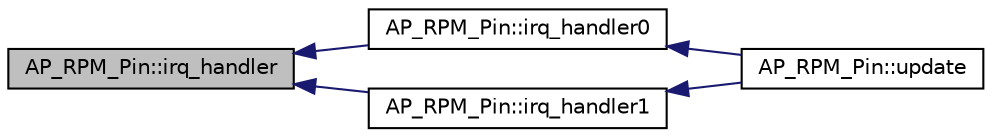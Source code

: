 digraph "AP_RPM_Pin::irq_handler"
{
 // INTERACTIVE_SVG=YES
  edge [fontname="Helvetica",fontsize="10",labelfontname="Helvetica",labelfontsize="10"];
  node [fontname="Helvetica",fontsize="10",shape=record];
  rankdir="LR";
  Node1 [label="AP_RPM_Pin::irq_handler",height=0.2,width=0.4,color="black", fillcolor="grey75", style="filled", fontcolor="black"];
  Node1 -> Node2 [dir="back",color="midnightblue",fontsize="10",style="solid",fontname="Helvetica"];
  Node2 [label="AP_RPM_Pin::irq_handler0",height=0.2,width=0.4,color="black", fillcolor="white", style="filled",URL="$classAP__RPM__Pin.html#a41a2920822eea45c83887d5a50d30459"];
  Node2 -> Node3 [dir="back",color="midnightblue",fontsize="10",style="solid",fontname="Helvetica"];
  Node3 [label="AP_RPM_Pin::update",height=0.2,width=0.4,color="black", fillcolor="white", style="filled",URL="$classAP__RPM__Pin.html#acb3793e46dca88cf933ce51d9568c59b"];
  Node1 -> Node4 [dir="back",color="midnightblue",fontsize="10",style="solid",fontname="Helvetica"];
  Node4 [label="AP_RPM_Pin::irq_handler1",height=0.2,width=0.4,color="black", fillcolor="white", style="filled",URL="$classAP__RPM__Pin.html#a3ae541d690ec30f093152163e426b677"];
  Node4 -> Node3 [dir="back",color="midnightblue",fontsize="10",style="solid",fontname="Helvetica"];
}
